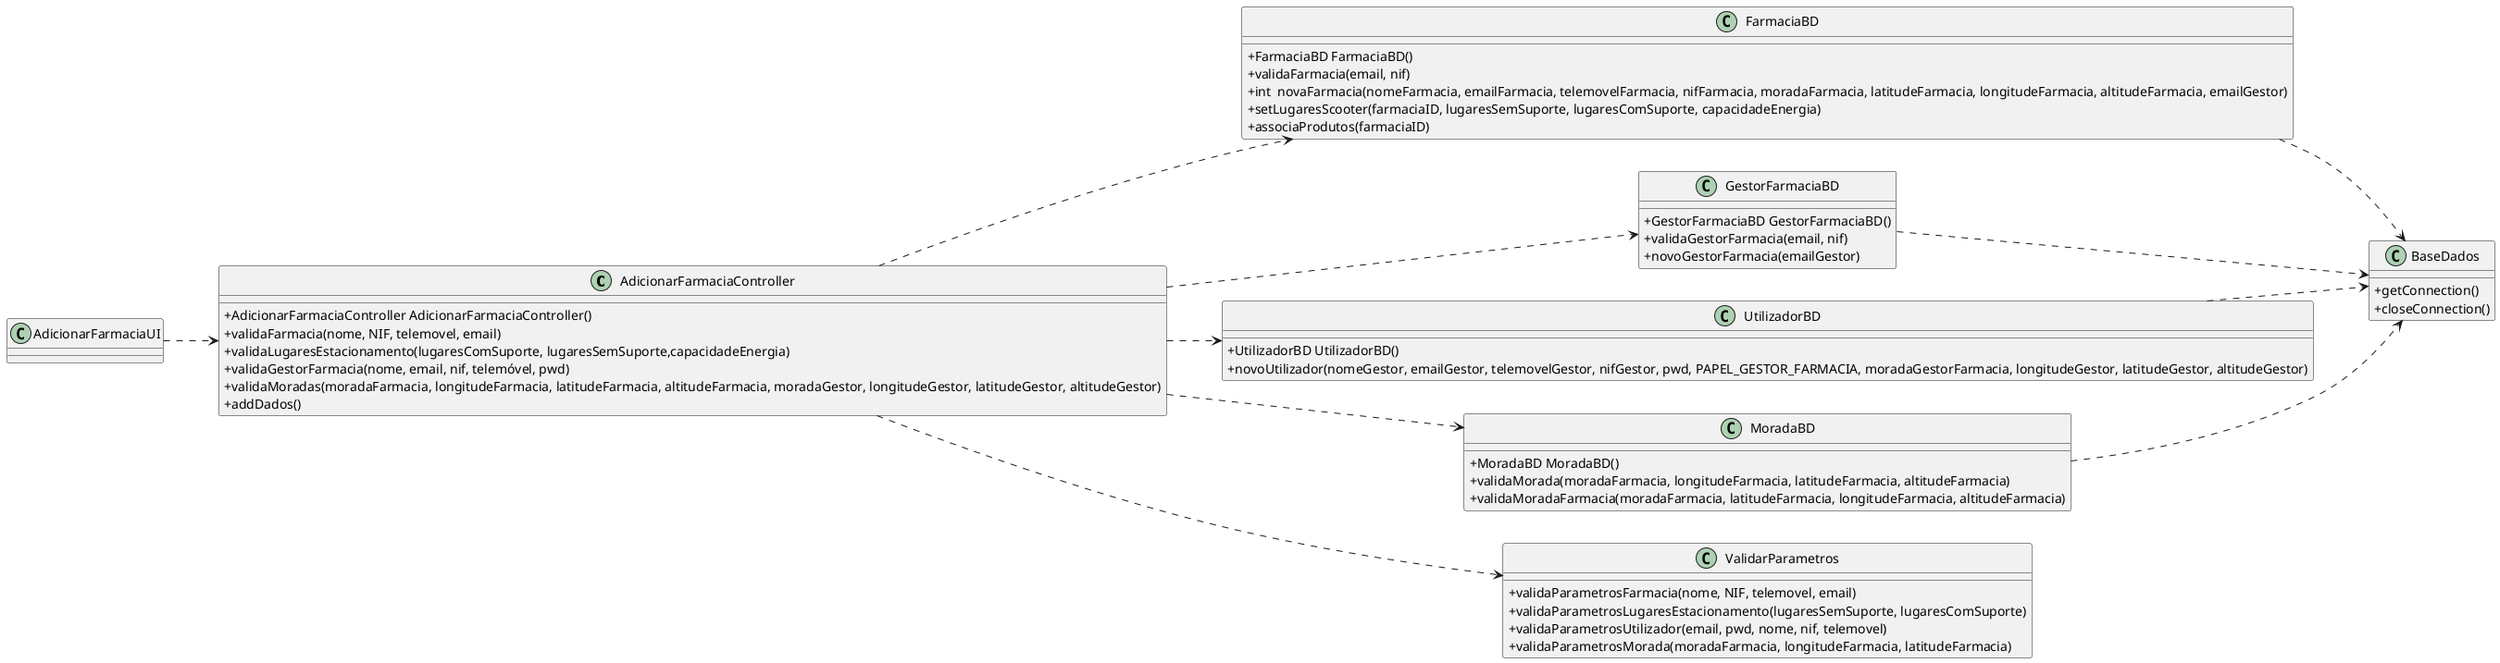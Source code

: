 @startuml

skinparam classAttributeIconSize 0
left to right direction

class AdicionarFarmaciaController{
    +AdicionarFarmaciaController AdicionarFarmaciaController()
    +validaFarmacia(nome, NIF, telemovel, email)
    +validaLugaresEstacionamento(lugaresComSuporte, lugaresSemSuporte,capacidadeEnergia)
    +validaGestorFarmacia(nome, email, nif, telemóvel, pwd)
    +validaMoradas(moradaFarmacia, longitudeFarmacia, latitudeFarmacia, altitudeFarmacia, moradaGestor, longitudeGestor, latitudeGestor, altitudeGestor)
    +addDados()
}

class AdicionarFarmaciaUI{}

class BaseDados{
    +getConnection()
    +closeConnection()
}

class FarmaciaBD{
    +FarmaciaBD FarmaciaBD()
    +validaFarmacia(email, nif)
    +int  novaFarmacia(nomeFarmacia, emailFarmacia, telemovelFarmacia, nifFarmacia, moradaFarmacia, latitudeFarmacia, longitudeFarmacia, altitudeFarmacia, emailGestor)
    +setLugaresScooter(farmaciaID, lugaresSemSuporte, lugaresComSuporte, capacidadeEnergia)
    +associaProdutos(farmaciaID)
}

class GestorFarmaciaBD{
    +GestorFarmaciaBD GestorFarmaciaBD()
    +validaGestorFarmacia(email, nif)
    +novoGestorFarmacia(emailGestor)
}

class UtilizadorBD{
    +UtilizadorBD UtilizadorBD()
    +novoUtilizador(nomeGestor, emailGestor, telemovelGestor, nifGestor, pwd, PAPEL_GESTOR_FARMACIA, moradaGestorFarmacia, longitudeGestor, latitudeGestor, altitudeGestor)
}

class MoradaBD{
    +MoradaBD MoradaBD()
    +validaMorada(moradaFarmacia, longitudeFarmacia, latitudeFarmacia, altitudeFarmacia)
    +validaMoradaFarmacia(moradaFarmacia, latitudeFarmacia, longitudeFarmacia, altitudeFarmacia)
}

class ValidarParametros{
    +validaParametrosFarmacia(nome, NIF, telemovel, email)
    +validaParametrosLugaresEstacionamento(lugaresSemSuporte, lugaresComSuporte)
    +validaParametrosUtilizador(email, pwd, nome, nif, telemovel)
    +validaParametrosMorada(moradaFarmacia, longitudeFarmacia, latitudeFarmacia)
}

AdicionarFarmaciaUI ..> AdicionarFarmaciaController

AdicionarFarmaciaController ..> FarmaciaBD
AdicionarFarmaciaController ..> GestorFarmaciaBD
AdicionarFarmaciaController ..> UtilizadorBD
AdicionarFarmaciaController ..> ValidarParametros
AdicionarFarmaciaController ..> MoradaBD

FarmaciaBD ..> BaseDados

GestorFarmaciaBD ..> BaseDados

UtilizadorBD ..>  BaseDados

MoradaBD ..> BaseDados

@enduml